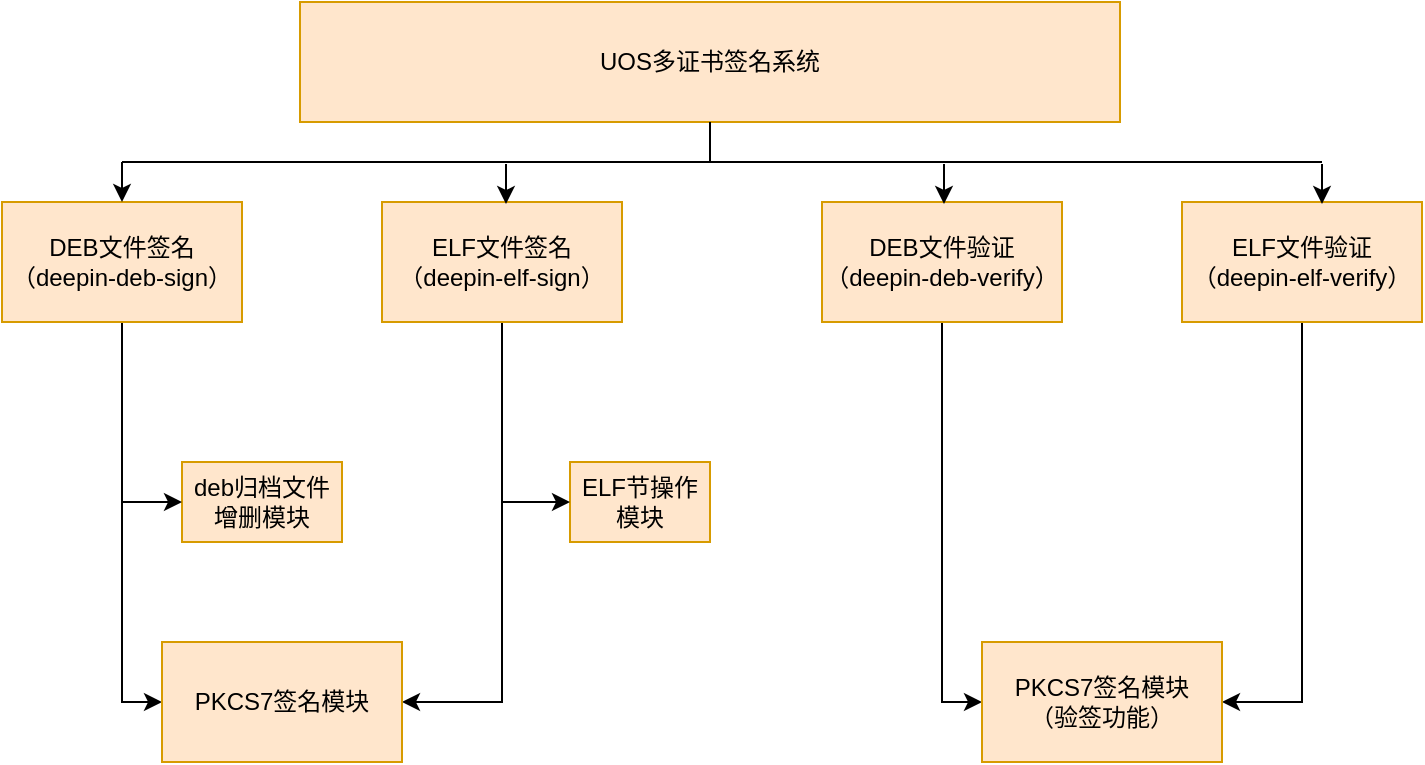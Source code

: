 <mxfile version="21.3.2" type="github">
  <diagram name="第 1 页" id="ndIx6VZZVwucS5E73Pef">
    <mxGraphModel dx="1434" dy="715" grid="1" gridSize="10" guides="1" tooltips="1" connect="1" arrows="1" fold="1" page="1" pageScale="1" pageWidth="827" pageHeight="1169" math="0" shadow="0">
      <root>
        <mxCell id="0" />
        <mxCell id="1" parent="0" />
        <mxCell id="2_-NvIqOT3Lm1rVOrczq-1" value="UOS多证书签名系统" style="rounded=0;whiteSpace=wrap;html=1;fillColor=#ffe6cc;strokeColor=#d79b00;" vertex="1" parent="1">
          <mxGeometry x="209" y="80" width="410" height="60" as="geometry" />
        </mxCell>
        <mxCell id="2_-NvIqOT3Lm1rVOrczq-20" style="edgeStyle=orthogonalEdgeStyle;rounded=0;orthogonalLoop=1;jettySize=auto;html=1;exitX=0.5;exitY=1;exitDx=0;exitDy=0;entryX=0;entryY=0.5;entryDx=0;entryDy=0;" edge="1" parent="1" source="2_-NvIqOT3Lm1rVOrczq-2" target="2_-NvIqOT3Lm1rVOrczq-7">
          <mxGeometry relative="1" as="geometry">
            <Array as="points">
              <mxPoint x="120" y="430" />
            </Array>
          </mxGeometry>
        </mxCell>
        <mxCell id="2_-NvIqOT3Lm1rVOrczq-2" value="DEB文件签名&lt;br&gt;（deepin-deb-sign）" style="rounded=0;whiteSpace=wrap;html=1;fillColor=#ffe6cc;strokeColor=#d79b00;" vertex="1" parent="1">
          <mxGeometry x="60" y="180" width="120" height="60" as="geometry" />
        </mxCell>
        <mxCell id="2_-NvIqOT3Lm1rVOrczq-22" style="edgeStyle=orthogonalEdgeStyle;rounded=0;orthogonalLoop=1;jettySize=auto;html=1;exitX=0.5;exitY=1;exitDx=0;exitDy=0;entryX=1;entryY=0.5;entryDx=0;entryDy=0;" edge="1" parent="1" source="2_-NvIqOT3Lm1rVOrczq-3" target="2_-NvIqOT3Lm1rVOrczq-7">
          <mxGeometry relative="1" as="geometry" />
        </mxCell>
        <mxCell id="2_-NvIqOT3Lm1rVOrczq-3" value="ELF文件签名&lt;br&gt;（deepin-elf-sign）" style="rounded=0;whiteSpace=wrap;html=1;fillColor=#ffe6cc;strokeColor=#d79b00;" vertex="1" parent="1">
          <mxGeometry x="250" y="180" width="120" height="60" as="geometry" />
        </mxCell>
        <mxCell id="2_-NvIqOT3Lm1rVOrczq-24" style="edgeStyle=orthogonalEdgeStyle;rounded=0;orthogonalLoop=1;jettySize=auto;html=1;exitX=0.5;exitY=1;exitDx=0;exitDy=0;entryX=0;entryY=0.5;entryDx=0;entryDy=0;" edge="1" parent="1" source="2_-NvIqOT3Lm1rVOrczq-4" target="2_-NvIqOT3Lm1rVOrczq-9">
          <mxGeometry relative="1" as="geometry" />
        </mxCell>
        <mxCell id="2_-NvIqOT3Lm1rVOrczq-4" value="DEB文件验证&lt;br&gt;（deepin-deb-verify）" style="rounded=0;whiteSpace=wrap;html=1;fillColor=#ffe6cc;strokeColor=#d79b00;" vertex="1" parent="1">
          <mxGeometry x="470" y="180" width="120" height="60" as="geometry" />
        </mxCell>
        <mxCell id="2_-NvIqOT3Lm1rVOrczq-25" style="edgeStyle=orthogonalEdgeStyle;rounded=0;orthogonalLoop=1;jettySize=auto;html=1;exitX=0.5;exitY=1;exitDx=0;exitDy=0;entryX=1;entryY=0.5;entryDx=0;entryDy=0;" edge="1" parent="1" source="2_-NvIqOT3Lm1rVOrczq-5" target="2_-NvIqOT3Lm1rVOrczq-9">
          <mxGeometry relative="1" as="geometry" />
        </mxCell>
        <mxCell id="2_-NvIqOT3Lm1rVOrczq-5" value="ELF文件验证&lt;br&gt;（deepin-elf-verify）" style="rounded=0;whiteSpace=wrap;html=1;fillColor=#ffe6cc;strokeColor=#d79b00;" vertex="1" parent="1">
          <mxGeometry x="650" y="180" width="120" height="60" as="geometry" />
        </mxCell>
        <mxCell id="2_-NvIqOT3Lm1rVOrczq-6" value="deb归档文件增删模块" style="rounded=0;whiteSpace=wrap;html=1;fillColor=#ffe6cc;strokeColor=#d79b00;" vertex="1" parent="1">
          <mxGeometry x="150" y="310" width="80" height="40" as="geometry" />
        </mxCell>
        <mxCell id="2_-NvIqOT3Lm1rVOrczq-7" value="PKCS7签名模块" style="rounded=0;whiteSpace=wrap;html=1;fillColor=#ffe6cc;strokeColor=#d79b00;" vertex="1" parent="1">
          <mxGeometry x="140" y="400" width="120" height="60" as="geometry" />
        </mxCell>
        <mxCell id="2_-NvIqOT3Lm1rVOrczq-8" value="ELF节操作模块" style="rounded=0;whiteSpace=wrap;html=1;fillColor=#ffe6cc;strokeColor=#d79b00;" vertex="1" parent="1">
          <mxGeometry x="344" y="310" width="70" height="40" as="geometry" />
        </mxCell>
        <mxCell id="2_-NvIqOT3Lm1rVOrczq-9" value="PKCS7签名模块&lt;br&gt;（验签功能）" style="rounded=0;whiteSpace=wrap;html=1;fillColor=#ffe6cc;strokeColor=#d79b00;" vertex="1" parent="1">
          <mxGeometry x="550" y="400" width="120" height="60" as="geometry" />
        </mxCell>
        <mxCell id="2_-NvIqOT3Lm1rVOrczq-13" value="" style="endArrow=none;html=1;rounded=0;entryX=0.5;entryY=1;entryDx=0;entryDy=0;" edge="1" parent="1" target="2_-NvIqOT3Lm1rVOrczq-1">
          <mxGeometry width="50" height="50" relative="1" as="geometry">
            <mxPoint x="414" y="160" as="sourcePoint" />
            <mxPoint x="440" y="330" as="targetPoint" />
          </mxGeometry>
        </mxCell>
        <mxCell id="2_-NvIqOT3Lm1rVOrczq-14" value="" style="endArrow=none;html=1;rounded=0;" edge="1" parent="1">
          <mxGeometry width="50" height="50" relative="1" as="geometry">
            <mxPoint x="120" y="160" as="sourcePoint" />
            <mxPoint x="720" y="160" as="targetPoint" />
          </mxGeometry>
        </mxCell>
        <mxCell id="2_-NvIqOT3Lm1rVOrczq-16" value="" style="endArrow=classic;html=1;rounded=0;entryX=0.5;entryY=0;entryDx=0;entryDy=0;" edge="1" parent="1" target="2_-NvIqOT3Lm1rVOrczq-2">
          <mxGeometry width="50" height="50" relative="1" as="geometry">
            <mxPoint x="120" y="160" as="sourcePoint" />
            <mxPoint x="80" y="260" as="targetPoint" />
          </mxGeometry>
        </mxCell>
        <mxCell id="2_-NvIqOT3Lm1rVOrczq-17" value="" style="endArrow=classic;html=1;rounded=0;entryX=0.5;entryY=0;entryDx=0;entryDy=0;" edge="1" parent="1">
          <mxGeometry width="50" height="50" relative="1" as="geometry">
            <mxPoint x="720" y="161" as="sourcePoint" />
            <mxPoint x="720" y="181" as="targetPoint" />
          </mxGeometry>
        </mxCell>
        <mxCell id="2_-NvIqOT3Lm1rVOrczq-18" value="" style="endArrow=classic;html=1;rounded=0;entryX=0.5;entryY=0;entryDx=0;entryDy=0;" edge="1" parent="1">
          <mxGeometry width="50" height="50" relative="1" as="geometry">
            <mxPoint x="531" y="161" as="sourcePoint" />
            <mxPoint x="531" y="181" as="targetPoint" />
          </mxGeometry>
        </mxCell>
        <mxCell id="2_-NvIqOT3Lm1rVOrczq-19" value="" style="endArrow=classic;html=1;rounded=0;entryX=0.5;entryY=0;entryDx=0;entryDy=0;" edge="1" parent="1">
          <mxGeometry width="50" height="50" relative="1" as="geometry">
            <mxPoint x="312" y="161" as="sourcePoint" />
            <mxPoint x="312" y="181" as="targetPoint" />
          </mxGeometry>
        </mxCell>
        <mxCell id="2_-NvIqOT3Lm1rVOrczq-21" value="" style="endArrow=classic;html=1;rounded=0;entryX=0;entryY=0.5;entryDx=0;entryDy=0;" edge="1" parent="1" target="2_-NvIqOT3Lm1rVOrczq-6">
          <mxGeometry width="50" height="50" relative="1" as="geometry">
            <mxPoint x="120" y="330" as="sourcePoint" />
            <mxPoint x="170" y="310" as="targetPoint" />
          </mxGeometry>
        </mxCell>
        <mxCell id="2_-NvIqOT3Lm1rVOrczq-23" value="" style="endArrow=classic;html=1;rounded=0;entryX=0;entryY=0.5;entryDx=0;entryDy=0;" edge="1" parent="1" target="2_-NvIqOT3Lm1rVOrczq-8">
          <mxGeometry width="50" height="50" relative="1" as="geometry">
            <mxPoint x="310" y="330" as="sourcePoint" />
            <mxPoint x="380" y="390" as="targetPoint" />
          </mxGeometry>
        </mxCell>
      </root>
    </mxGraphModel>
  </diagram>
</mxfile>
